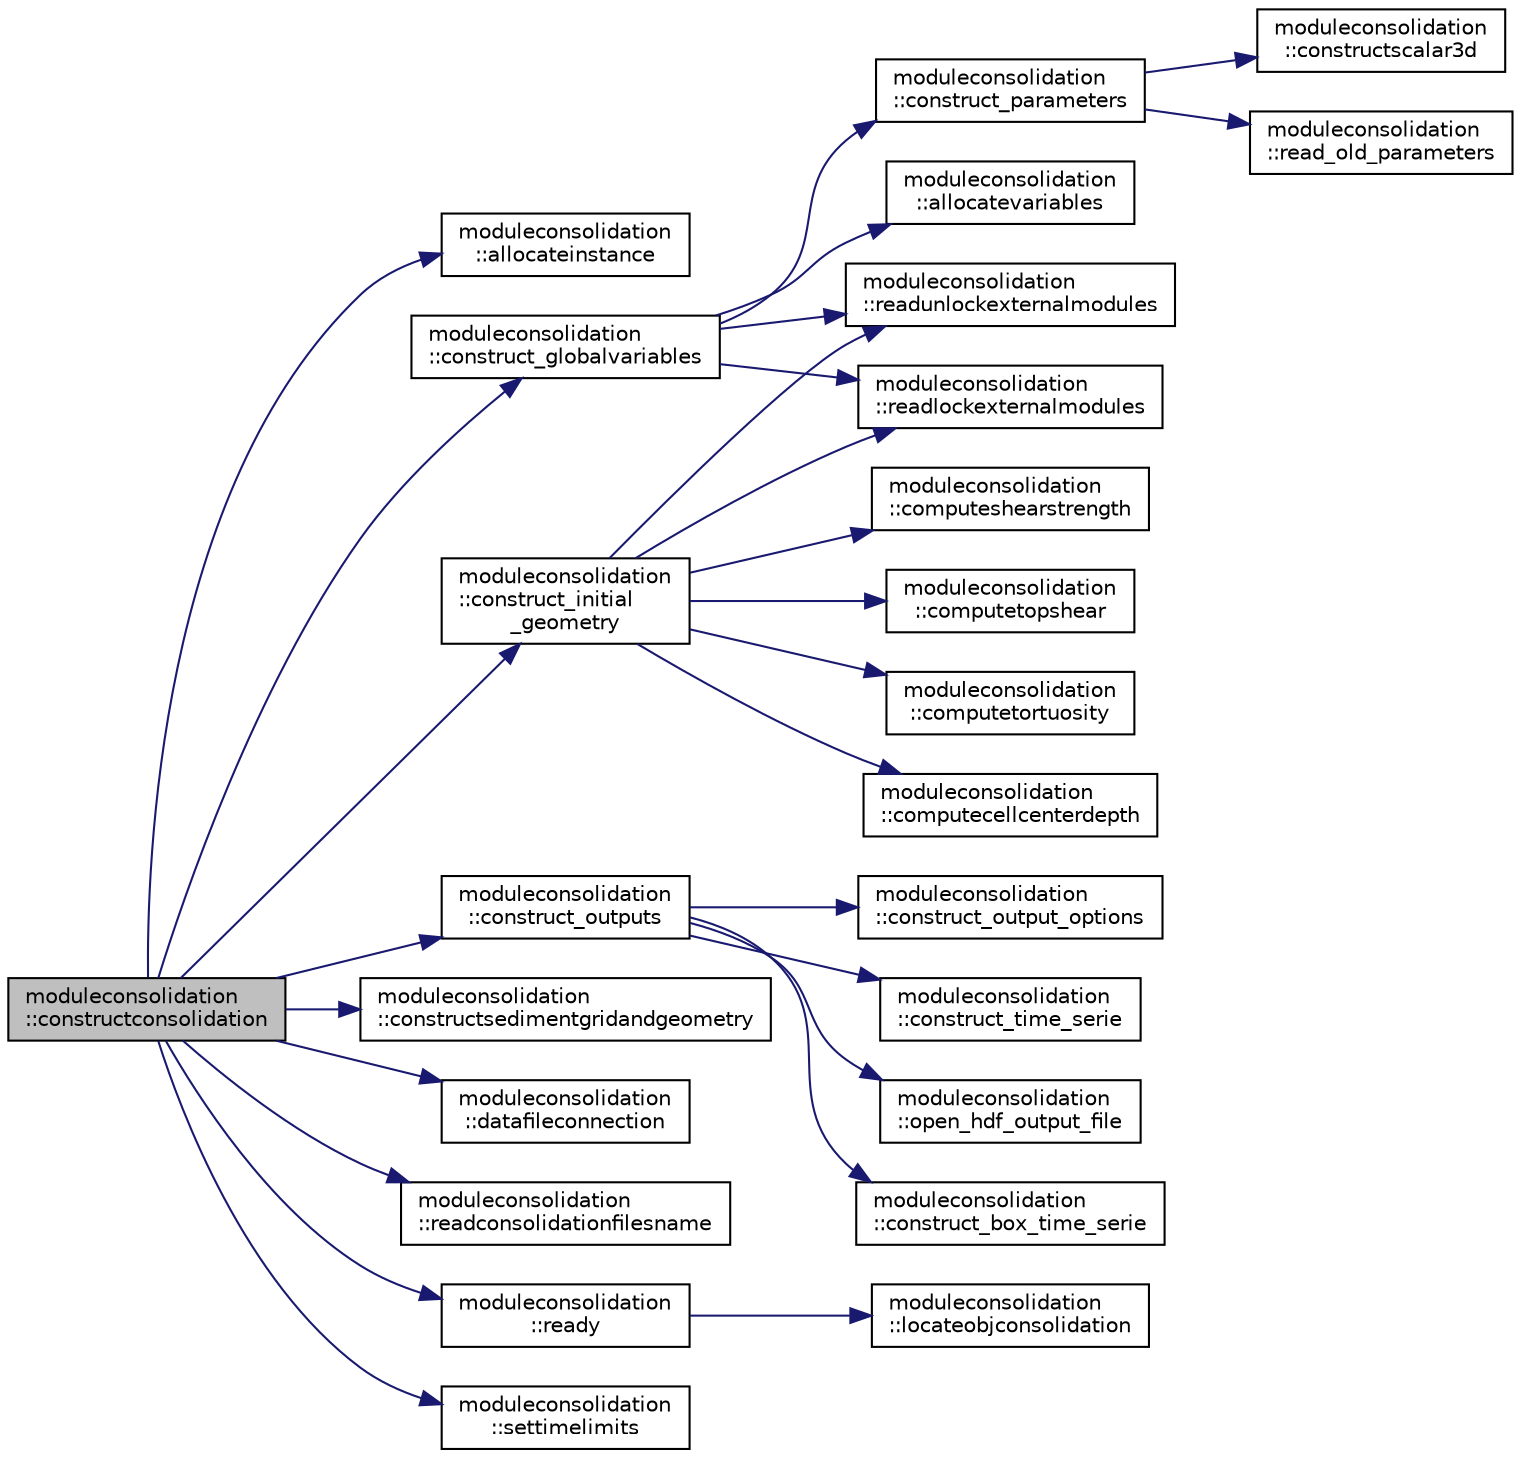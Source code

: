 digraph "moduleconsolidation::constructconsolidation"
{
 // LATEX_PDF_SIZE
  edge [fontname="Helvetica",fontsize="10",labelfontname="Helvetica",labelfontsize="10"];
  node [fontname="Helvetica",fontsize="10",shape=record];
  rankdir="LR";
  Node1 [label="moduleconsolidation\l::constructconsolidation",height=0.2,width=0.4,color="black", fillcolor="grey75", style="filled", fontcolor="black",tooltip=" "];
  Node1 -> Node2 [color="midnightblue",fontsize="10",style="solid",fontname="Helvetica"];
  Node2 [label="moduleconsolidation\l::allocateinstance",height=0.2,width=0.4,color="black", fillcolor="white", style="filled",URL="$namespacemoduleconsolidation.html#ab891ed95a8328cd00b80d32b5bbc6bb6",tooltip=" "];
  Node1 -> Node3 [color="midnightblue",fontsize="10",style="solid",fontname="Helvetica"];
  Node3 [label="moduleconsolidation\l::construct_globalvariables",height=0.2,width=0.4,color="black", fillcolor="white", style="filled",URL="$namespacemoduleconsolidation.html#a4d351c8e79499df7d1edcdc11c64fd58",tooltip=" "];
  Node3 -> Node4 [color="midnightblue",fontsize="10",style="solid",fontname="Helvetica"];
  Node4 [label="moduleconsolidation\l::allocatevariables",height=0.2,width=0.4,color="black", fillcolor="white", style="filled",URL="$namespacemoduleconsolidation.html#a8bde788846d06954ea13eb84223da96a",tooltip=" "];
  Node3 -> Node5 [color="midnightblue",fontsize="10",style="solid",fontname="Helvetica"];
  Node5 [label="moduleconsolidation\l::construct_parameters",height=0.2,width=0.4,color="black", fillcolor="white", style="filled",URL="$namespacemoduleconsolidation.html#a4699e64424e9e130e7f46758181721ec",tooltip=" "];
  Node5 -> Node6 [color="midnightblue",fontsize="10",style="solid",fontname="Helvetica"];
  Node6 [label="moduleconsolidation\l::constructscalar3d",height=0.2,width=0.4,color="black", fillcolor="white", style="filled",URL="$namespacemoduleconsolidation.html#af867c8406bedea1eef3287708029fa21",tooltip=" "];
  Node5 -> Node7 [color="midnightblue",fontsize="10",style="solid",fontname="Helvetica"];
  Node7 [label="moduleconsolidation\l::read_old_parameters",height=0.2,width=0.4,color="black", fillcolor="white", style="filled",URL="$namespacemoduleconsolidation.html#ad228e075c84afa273170a1c50c1a9f41",tooltip=" "];
  Node3 -> Node8 [color="midnightblue",fontsize="10",style="solid",fontname="Helvetica"];
  Node8 [label="moduleconsolidation\l::readlockexternalmodules",height=0.2,width=0.4,color="black", fillcolor="white", style="filled",URL="$namespacemoduleconsolidation.html#a5157e525fb069b7984e826def43a4dfc",tooltip=" "];
  Node3 -> Node9 [color="midnightblue",fontsize="10",style="solid",fontname="Helvetica"];
  Node9 [label="moduleconsolidation\l::readunlockexternalmodules",height=0.2,width=0.4,color="black", fillcolor="white", style="filled",URL="$namespacemoduleconsolidation.html#a146c8502b0f191abd1664acdcd22a4c4",tooltip=" "];
  Node1 -> Node10 [color="midnightblue",fontsize="10",style="solid",fontname="Helvetica"];
  Node10 [label="moduleconsolidation\l::construct_initial\l_geometry",height=0.2,width=0.4,color="black", fillcolor="white", style="filled",URL="$namespacemoduleconsolidation.html#aefbb1dd3cecd84ab6814af87893b00d1",tooltip=" "];
  Node10 -> Node11 [color="midnightblue",fontsize="10",style="solid",fontname="Helvetica"];
  Node11 [label="moduleconsolidation\l::computecellcenterdepth",height=0.2,width=0.4,color="black", fillcolor="white", style="filled",URL="$namespacemoduleconsolidation.html#a3620cbc84f4868b17ace877ad56c903e",tooltip=" "];
  Node10 -> Node12 [color="midnightblue",fontsize="10",style="solid",fontname="Helvetica"];
  Node12 [label="moduleconsolidation\l::computeshearstrength",height=0.2,width=0.4,color="black", fillcolor="white", style="filled",URL="$namespacemoduleconsolidation.html#a461bd405c7105d5b33217ef55e3d96b2",tooltip=" "];
  Node10 -> Node13 [color="midnightblue",fontsize="10",style="solid",fontname="Helvetica"];
  Node13 [label="moduleconsolidation\l::computetopshear",height=0.2,width=0.4,color="black", fillcolor="white", style="filled",URL="$namespacemoduleconsolidation.html#a414e2c5a165b95dd5af3741e90f53de4",tooltip=" "];
  Node10 -> Node14 [color="midnightblue",fontsize="10",style="solid",fontname="Helvetica"];
  Node14 [label="moduleconsolidation\l::computetortuosity",height=0.2,width=0.4,color="black", fillcolor="white", style="filled",URL="$namespacemoduleconsolidation.html#a3d7e2a533ad1c35b0dd1288ee25569b1",tooltip=" "];
  Node10 -> Node8 [color="midnightblue",fontsize="10",style="solid",fontname="Helvetica"];
  Node10 -> Node9 [color="midnightblue",fontsize="10",style="solid",fontname="Helvetica"];
  Node1 -> Node15 [color="midnightblue",fontsize="10",style="solid",fontname="Helvetica"];
  Node15 [label="moduleconsolidation\l::construct_outputs",height=0.2,width=0.4,color="black", fillcolor="white", style="filled",URL="$namespacemoduleconsolidation.html#a1c6db66f62288736bfc6a93bb76fb12c",tooltip=" "];
  Node15 -> Node16 [color="midnightblue",fontsize="10",style="solid",fontname="Helvetica"];
  Node16 [label="moduleconsolidation\l::construct_box_time_serie",height=0.2,width=0.4,color="black", fillcolor="white", style="filled",URL="$namespacemoduleconsolidation.html#a37594ccd5d2f08cccc42657f65ec2387",tooltip=" "];
  Node15 -> Node17 [color="midnightblue",fontsize="10",style="solid",fontname="Helvetica"];
  Node17 [label="moduleconsolidation\l::construct_output_options",height=0.2,width=0.4,color="black", fillcolor="white", style="filled",URL="$namespacemoduleconsolidation.html#a29241b472f688e15c435e72ca5da5273",tooltip=" "];
  Node15 -> Node18 [color="midnightblue",fontsize="10",style="solid",fontname="Helvetica"];
  Node18 [label="moduleconsolidation\l::construct_time_serie",height=0.2,width=0.4,color="black", fillcolor="white", style="filled",URL="$namespacemoduleconsolidation.html#a7138aa2bb0b64953d0ca37c18692d505",tooltip=" "];
  Node15 -> Node19 [color="midnightblue",fontsize="10",style="solid",fontname="Helvetica"];
  Node19 [label="moduleconsolidation\l::open_hdf_output_file",height=0.2,width=0.4,color="black", fillcolor="white", style="filled",URL="$namespacemoduleconsolidation.html#a815002368bde1f9440c793d1c3f03f37",tooltip=" "];
  Node1 -> Node20 [color="midnightblue",fontsize="10",style="solid",fontname="Helvetica"];
  Node20 [label="moduleconsolidation\l::constructsedimentgridandgeometry",height=0.2,width=0.4,color="black", fillcolor="white", style="filled",URL="$namespacemoduleconsolidation.html#a7fa231a9af605419b5dbc619d4e2a60f",tooltip=" "];
  Node1 -> Node21 [color="midnightblue",fontsize="10",style="solid",fontname="Helvetica"];
  Node21 [label="moduleconsolidation\l::datafileconnection",height=0.2,width=0.4,color="black", fillcolor="white", style="filled",URL="$namespacemoduleconsolidation.html#a59eaaf93a76021e109b8d97e2756ac51",tooltip=" "];
  Node1 -> Node22 [color="midnightblue",fontsize="10",style="solid",fontname="Helvetica"];
  Node22 [label="moduleconsolidation\l::readconsolidationfilesname",height=0.2,width=0.4,color="black", fillcolor="white", style="filled",URL="$namespacemoduleconsolidation.html#adc874bdb2826879904126cec4cd75459",tooltip=" "];
  Node1 -> Node23 [color="midnightblue",fontsize="10",style="solid",fontname="Helvetica"];
  Node23 [label="moduleconsolidation\l::ready",height=0.2,width=0.4,color="black", fillcolor="white", style="filled",URL="$namespacemoduleconsolidation.html#ab6b8d86bedc5c2870f1fb998c297005e",tooltip=" "];
  Node23 -> Node24 [color="midnightblue",fontsize="10",style="solid",fontname="Helvetica"];
  Node24 [label="moduleconsolidation\l::locateobjconsolidation",height=0.2,width=0.4,color="black", fillcolor="white", style="filled",URL="$namespacemoduleconsolidation.html#a782ed1b2a1870dc38bceeca90e360669",tooltip=" "];
  Node1 -> Node25 [color="midnightblue",fontsize="10",style="solid",fontname="Helvetica"];
  Node25 [label="moduleconsolidation\l::settimelimits",height=0.2,width=0.4,color="black", fillcolor="white", style="filled",URL="$namespacemoduleconsolidation.html#a8f78f5569405ac5d416a2919286511f3",tooltip=" "];
}
